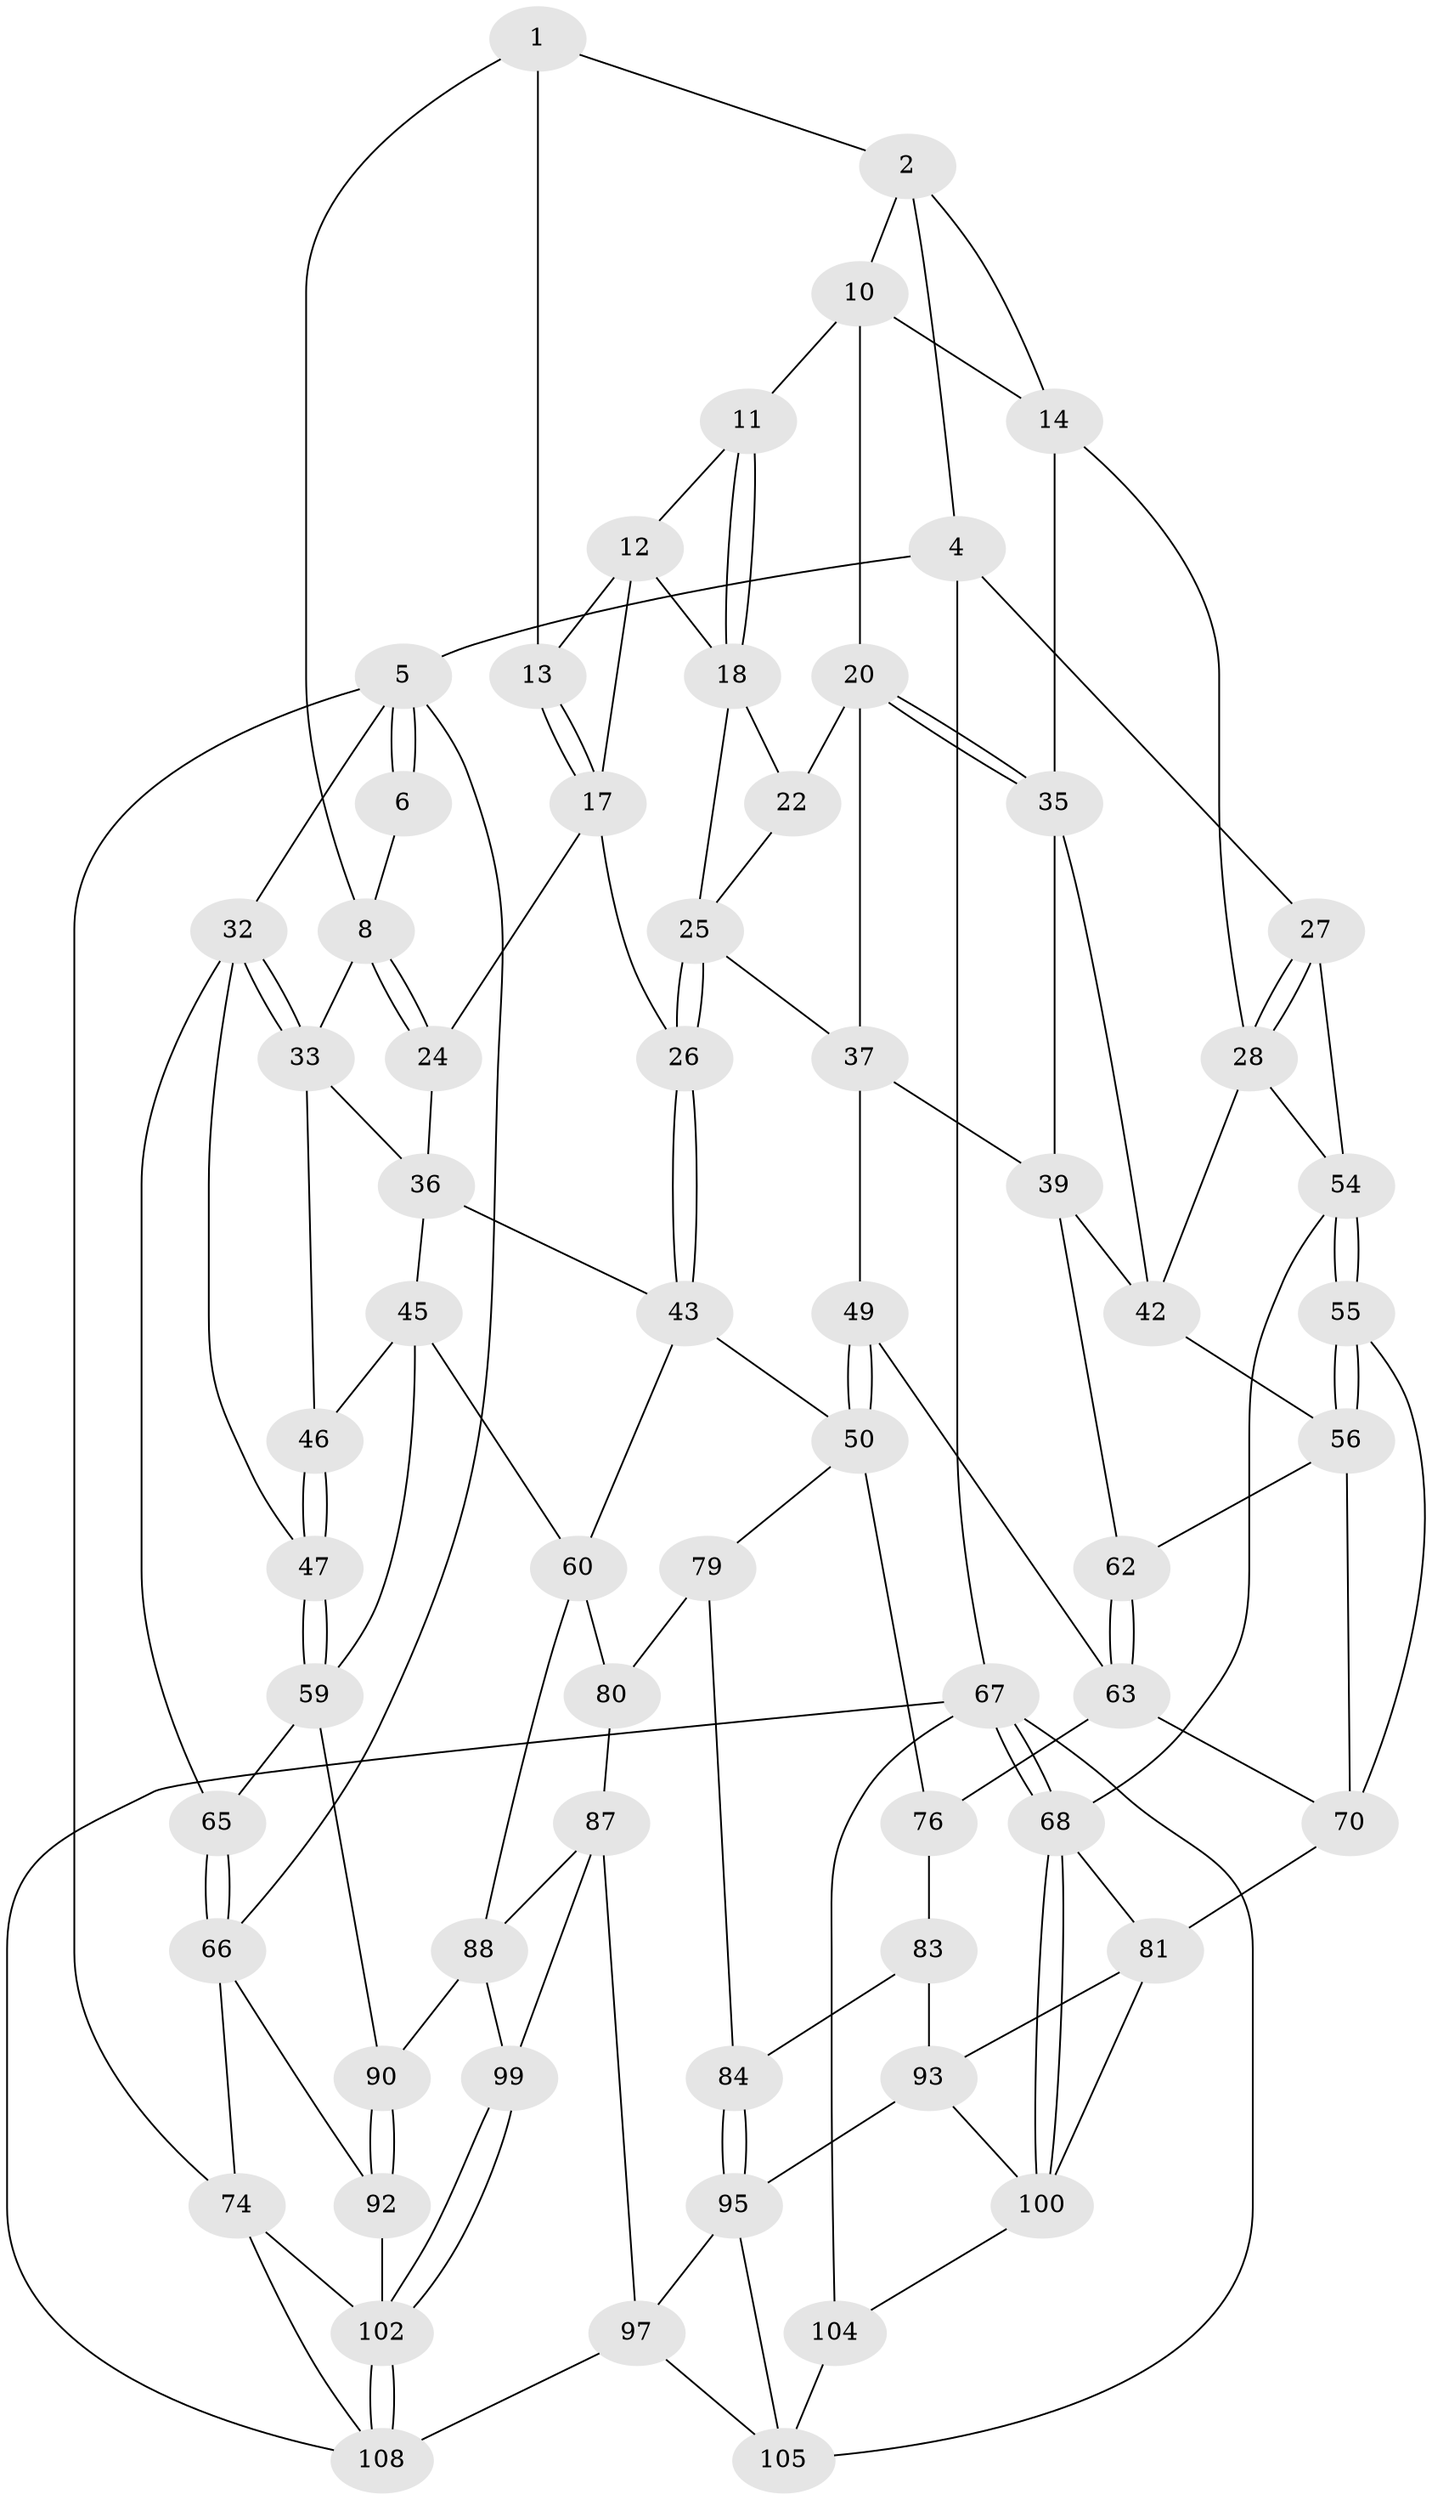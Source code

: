 // Generated by graph-tools (version 1.1) at 2025/52/02/27/25 19:52:42]
// undirected, 65 vertices, 141 edges
graph export_dot {
graph [start="1"]
  node [color=gray90,style=filled];
  1 [pos="+0.4041670982744344+0",super="+7"];
  2 [pos="+0.7716249142383209+0",super="+3"];
  4 [pos="+1+0"];
  5 [pos="+0+0",super="+31"];
  6 [pos="+0.3775998450310623+0"];
  8 [pos="+0.40732394620741325+0.13063394528151306",super="+9"];
  10 [pos="+0.7421406097614531+0",super="+15"];
  11 [pos="+0.7216077867444196+0"];
  12 [pos="+0.6228491455918915+0.01511900812523908",super="+16"];
  13 [pos="+0.5312129945634497+0.07824753365945443"];
  14 [pos="+0.8929997158400024+0.12518308481664947",super="+29"];
  17 [pos="+0.5433653734203269+0.10183473368763478",super="+23"];
  18 [pos="+0.7054120664556786+0.005066754884969364",super="+19"];
  20 [pos="+0.8053325102934146+0.1807207425851243",super="+21"];
  22 [pos="+0.7060724762383622+0.11607888991526644"];
  24 [pos="+0.4122109533105033+0.14695354066032706"];
  25 [pos="+0.6074699960710738+0.24518401806285287",super="+30"];
  26 [pos="+0.49038956661945+0.31206695107054827"];
  27 [pos="+1+0.022454109530888933"];
  28 [pos="+0.9376646712368281+0.20117696803988994",super="+41"];
  32 [pos="+0.09947262934852868+0.15797847129688933",super="+48"];
  33 [pos="+0.10739918007366171+0.15963279209257722",super="+34"];
  35 [pos="+0.8441698316959434+0.24037833790501012",super="+38"];
  36 [pos="+0.30445616029845796+0.2146948984347079",super="+44"];
  37 [pos="+0.671169393945081+0.25511680460179487",super="+40"];
  39 [pos="+0.8181104939744138+0.30764044770779886",super="+53"];
  42 [pos="+0.8527266261463012+0.29219645298310826",super="+52"];
  43 [pos="+0.486832303642241+0.3197251034393408",super="+51"];
  45 [pos="+0.2981360002028954+0.3094323959394637",super="+58"];
  46 [pos="+0.2313389392079252+0.28977918642320266"];
  47 [pos="+0.18396682395127642+0.44576204394691227"];
  49 [pos="+0.702335067490505+0.4376481451426034"];
  50 [pos="+0.5809274257300971+0.4551598937605517",super="+78"];
  54 [pos="+1+0.4046843923799765",super="+57"];
  55 [pos="+1+0.4148073293656978"];
  56 [pos="+0.9203464528697444+0.39537525335978857",super="+64"];
  59 [pos="+0.21923344475734086+0.4854360089464501",super="+75"];
  60 [pos="+0.34176988360901994+0.4964741812811982",super="+61"];
  62 [pos="+0.8169159799122746+0.40721479602939803"];
  63 [pos="+0.7308410258757252+0.4542382926901246",super="+72"];
  65 [pos="+0.00982772627867827+0.4326762294459588"];
  66 [pos="+0+0.4505407233015939",super="+73"];
  67 [pos="+1+1",super="+109"];
  68 [pos="+1+1",super="+69"];
  70 [pos="+0.8801095527414214+0.518135789272842",super="+71"];
  74 [pos="+0+1"];
  76 [pos="+0.769675850006649+0.5664306466060401",super="+77"];
  79 [pos="+0.5570252825062728+0.5144325544424284",super="+85"];
  80 [pos="+0.42398740650829225+0.5505084589938979",super="+86"];
  81 [pos="+0.9811847055067999+0.6675712929280783",super="+82"];
  83 [pos="+0.6215433409672185+0.5753471676914859",super="+91"];
  84 [pos="+0.49164348782425715+0.6710916491146114"];
  87 [pos="+0.36992423624771564+0.6799048731549409",super="+98"];
  88 [pos="+0.294384235960961+0.6563862029949332",super="+89"];
  90 [pos="+0.03418677977925443+0.6774058948955967"];
  92 [pos="+0.029611710276174676+0.6794141042827069"];
  93 [pos="+0.764175911067799+0.7930896578981317",super="+94"];
  95 [pos="+0.5581357896020567+0.7617088700736476",super="+96"];
  97 [pos="+0.4324227937866595+0.8652594907339274",super="+107"];
  99 [pos="+0.26143011036738817+0.7707769346433551"];
  100 [pos="+0.8448757972681827+0.8271981915697847",super="+101"];
  102 [pos="+0.18681349223094182+0.8952207262886238",super="+103"];
  104 [pos="+0.7337470018793599+1"];
  105 [pos="+0.565196350611624+0.8193194285453821",super="+106"];
  108 [pos="+0.31454693062294803+1"];
  1 -- 2;
  1 -- 8;
  1 -- 13;
  2 -- 10;
  2 -- 4;
  2 -- 14;
  4 -- 5;
  4 -- 27;
  4 -- 67;
  5 -- 6;
  5 -- 6;
  5 -- 74;
  5 -- 32;
  5 -- 66;
  6 -- 8;
  8 -- 24;
  8 -- 24;
  8 -- 33;
  10 -- 11;
  10 -- 20;
  10 -- 14;
  11 -- 12;
  11 -- 18;
  11 -- 18;
  12 -- 13;
  12 -- 17;
  12 -- 18;
  13 -- 17;
  13 -- 17;
  14 -- 35;
  14 -- 28;
  17 -- 24;
  17 -- 26;
  18 -- 22;
  18 -- 25;
  20 -- 35;
  20 -- 35;
  20 -- 37;
  20 -- 22;
  22 -- 25;
  24 -- 36;
  25 -- 26;
  25 -- 26;
  25 -- 37;
  26 -- 43;
  26 -- 43;
  27 -- 28;
  27 -- 28;
  27 -- 54;
  28 -- 42;
  28 -- 54;
  32 -- 33;
  32 -- 33;
  32 -- 65;
  32 -- 47;
  33 -- 46;
  33 -- 36;
  35 -- 42;
  35 -- 39;
  36 -- 43;
  36 -- 45;
  37 -- 49;
  37 -- 39;
  39 -- 62;
  39 -- 42;
  42 -- 56;
  43 -- 50;
  43 -- 60;
  45 -- 46;
  45 -- 59;
  45 -- 60;
  46 -- 47;
  46 -- 47;
  47 -- 59;
  47 -- 59;
  49 -- 50;
  49 -- 50;
  49 -- 63;
  50 -- 79;
  50 -- 76;
  54 -- 55;
  54 -- 55;
  54 -- 68;
  55 -- 56;
  55 -- 56;
  55 -- 70;
  56 -- 70;
  56 -- 62;
  59 -- 65;
  59 -- 90;
  60 -- 80;
  60 -- 88;
  62 -- 63;
  62 -- 63;
  63 -- 76;
  63 -- 70;
  65 -- 66;
  65 -- 66;
  66 -- 92;
  66 -- 74;
  67 -- 68;
  67 -- 68;
  67 -- 108;
  67 -- 104;
  67 -- 105;
  68 -- 100;
  68 -- 100;
  68 -- 81;
  70 -- 81;
  74 -- 108;
  74 -- 102;
  76 -- 83 [weight=2];
  79 -- 80 [weight=2];
  79 -- 84;
  80 -- 87;
  81 -- 100;
  81 -- 93;
  83 -- 84;
  83 -- 93;
  84 -- 95;
  84 -- 95;
  87 -- 88;
  87 -- 97;
  87 -- 99;
  88 -- 90;
  88 -- 99;
  90 -- 92;
  90 -- 92;
  92 -- 102;
  93 -- 95;
  93 -- 100;
  95 -- 97;
  95 -- 105;
  97 -- 108;
  97 -- 105;
  99 -- 102;
  99 -- 102;
  100 -- 104;
  102 -- 108;
  102 -- 108;
  104 -- 105;
}
